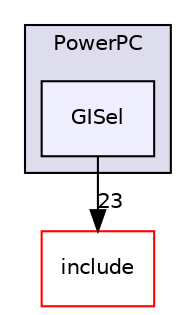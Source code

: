 digraph "lib/Target/PowerPC/GISel" {
  bgcolor=transparent;
  compound=true
  node [ fontsize="10", fontname="Helvetica"];
  edge [ labelfontsize="10", labelfontname="Helvetica"];
  subgraph clusterdir_1854d513cb8eef295481a59a854f7656 {
    graph [ bgcolor="#ddddee", pencolor="black", label="PowerPC" fontname="Helvetica", fontsize="10", URL="dir_1854d513cb8eef295481a59a854f7656.html"]
  dir_bfbb8cf7bea8d13e71bdabb67feef033 [shape=box, label="GISel", style="filled", fillcolor="#eeeeff", pencolor="black", URL="dir_bfbb8cf7bea8d13e71bdabb67feef033.html"];
  }
  dir_d44c64559bbebec7f509842c48db8b23 [shape=box label="include" color="red" URL="dir_d44c64559bbebec7f509842c48db8b23.html"];
  dir_bfbb8cf7bea8d13e71bdabb67feef033->dir_d44c64559bbebec7f509842c48db8b23 [headlabel="23", labeldistance=1.5 headhref="dir_000336_000001.html"];
}
